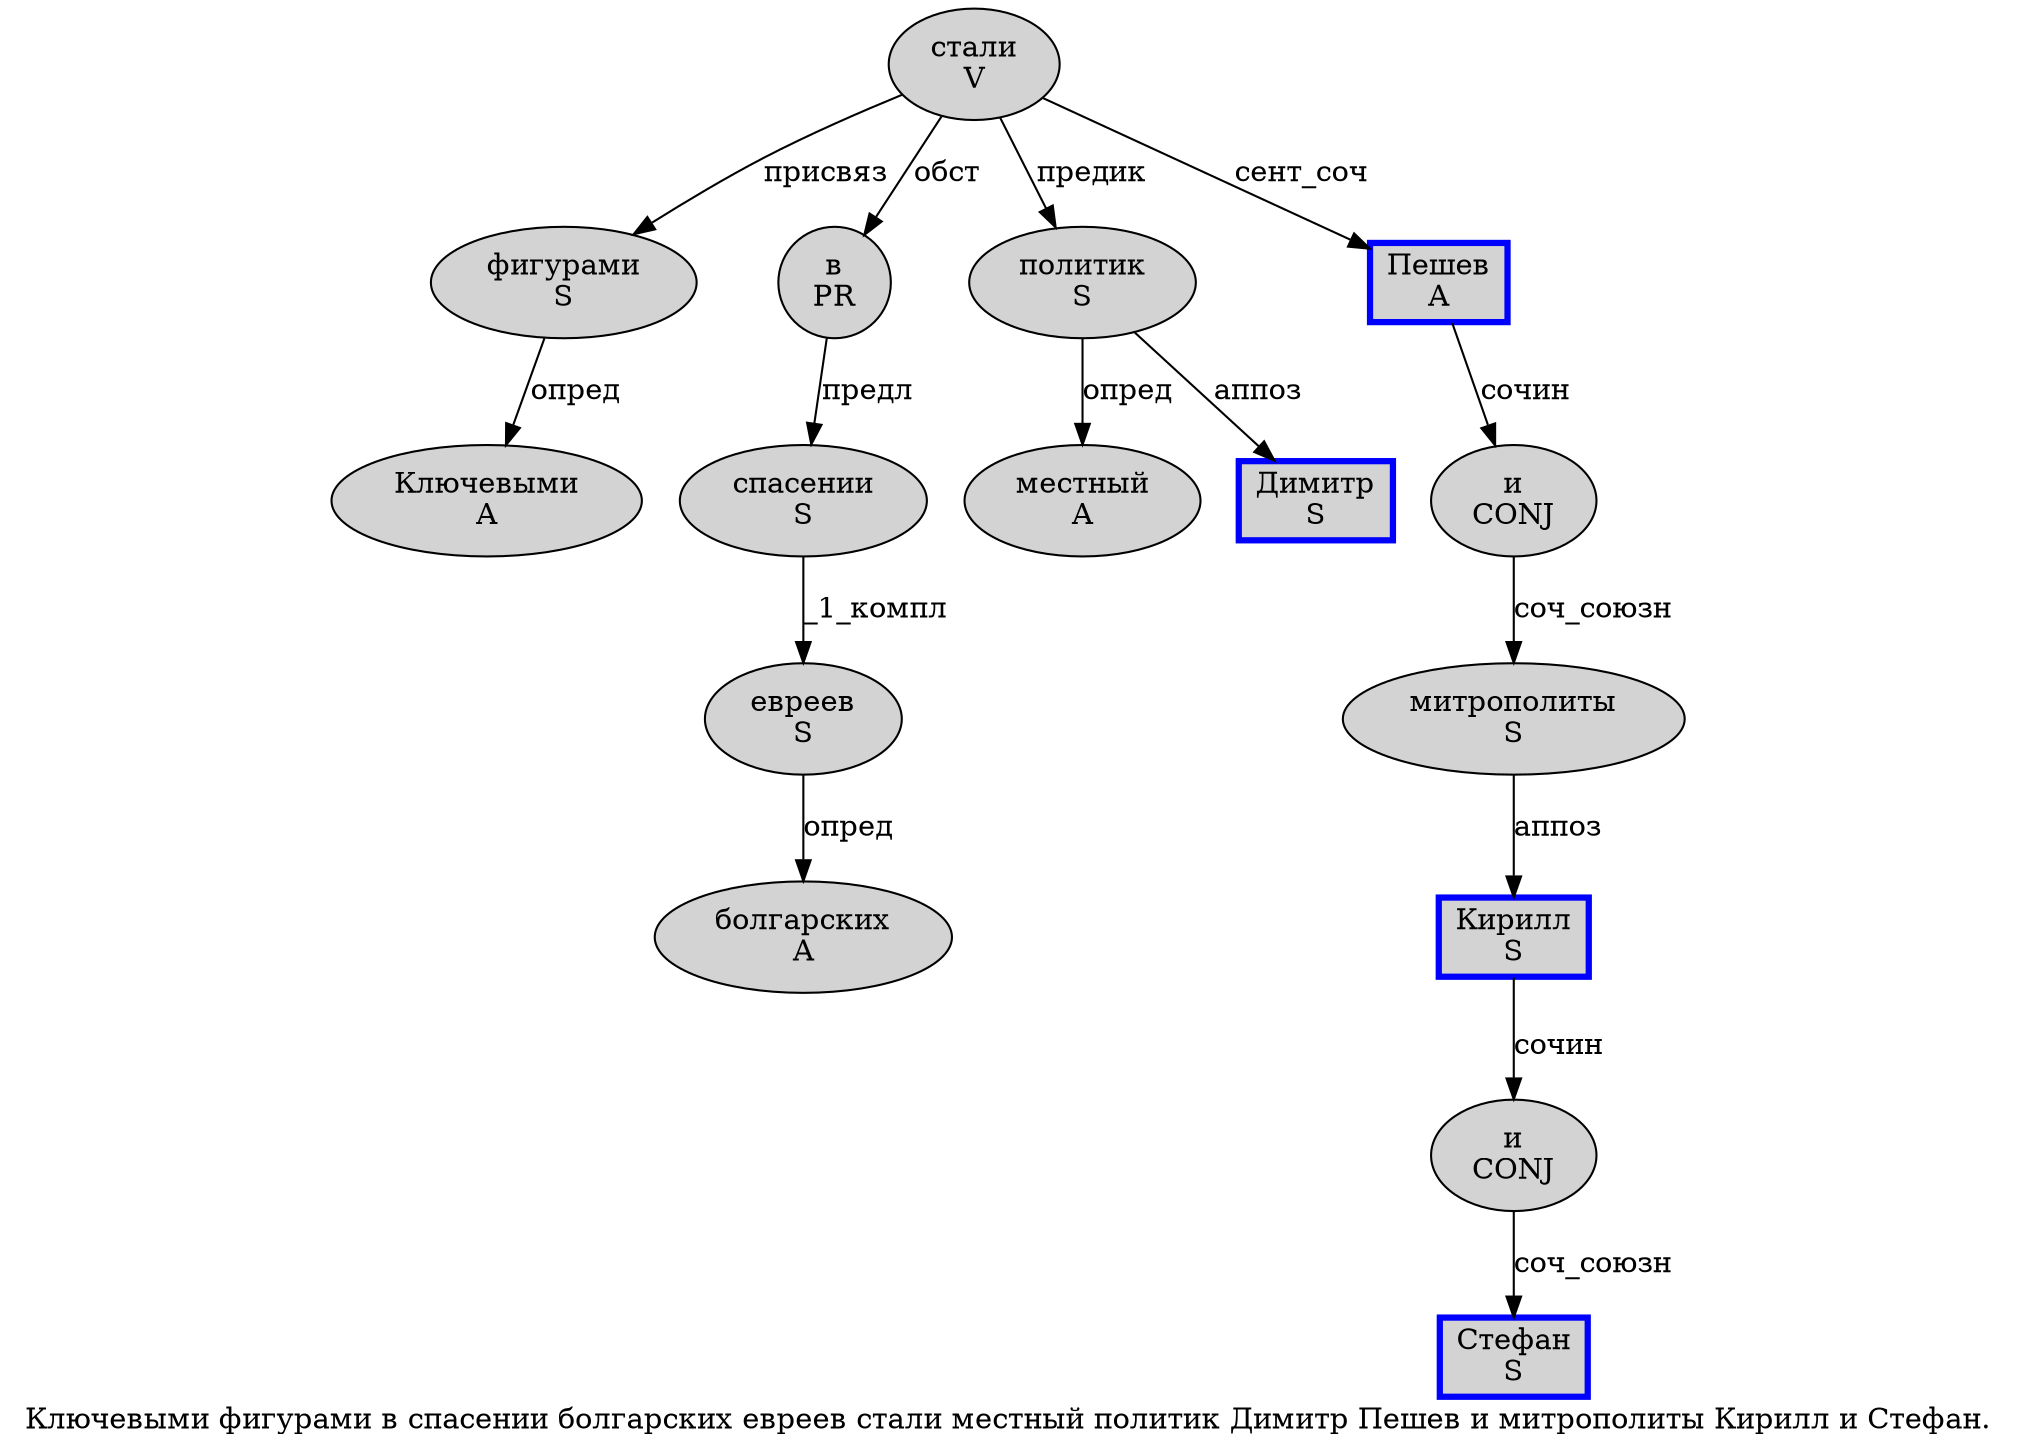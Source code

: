 digraph SENTENCE_1143 {
	graph [label="Ключевыми фигурами в спасении болгарских евреев стали местный политик Димитр Пешев и митрополиты Кирилл и Стефан."]
	node [style=filled]
		0 [label="Ключевыми
A" color="" fillcolor=lightgray penwidth=1 shape=ellipse]
		1 [label="фигурами
S" color="" fillcolor=lightgray penwidth=1 shape=ellipse]
		2 [label="в
PR" color="" fillcolor=lightgray penwidth=1 shape=ellipse]
		3 [label="спасении
S" color="" fillcolor=lightgray penwidth=1 shape=ellipse]
		4 [label="болгарских
A" color="" fillcolor=lightgray penwidth=1 shape=ellipse]
		5 [label="евреев
S" color="" fillcolor=lightgray penwidth=1 shape=ellipse]
		6 [label="стали
V" color="" fillcolor=lightgray penwidth=1 shape=ellipse]
		7 [label="местный
A" color="" fillcolor=lightgray penwidth=1 shape=ellipse]
		8 [label="политик
S" color="" fillcolor=lightgray penwidth=1 shape=ellipse]
		9 [label="Димитр
S" color=blue fillcolor=lightgray penwidth=3 shape=box]
		10 [label="Пешев
A" color=blue fillcolor=lightgray penwidth=3 shape=box]
		11 [label="и
CONJ" color="" fillcolor=lightgray penwidth=1 shape=ellipse]
		12 [label="митрополиты
S" color="" fillcolor=lightgray penwidth=1 shape=ellipse]
		13 [label="Кирилл
S" color=blue fillcolor=lightgray penwidth=3 shape=box]
		14 [label="и
CONJ" color="" fillcolor=lightgray penwidth=1 shape=ellipse]
		15 [label="Стефан
S" color=blue fillcolor=lightgray penwidth=3 shape=box]
			12 -> 13 [label="аппоз"]
			14 -> 15 [label="соч_союзн"]
			2 -> 3 [label="предл"]
			13 -> 14 [label="сочин"]
			6 -> 1 [label="присвяз"]
			6 -> 2 [label="обст"]
			6 -> 8 [label="предик"]
			6 -> 10 [label="сент_соч"]
			3 -> 5 [label="_1_компл"]
			1 -> 0 [label="опред"]
			10 -> 11 [label="сочин"]
			8 -> 7 [label="опред"]
			8 -> 9 [label="аппоз"]
			11 -> 12 [label="соч_союзн"]
			5 -> 4 [label="опред"]
}